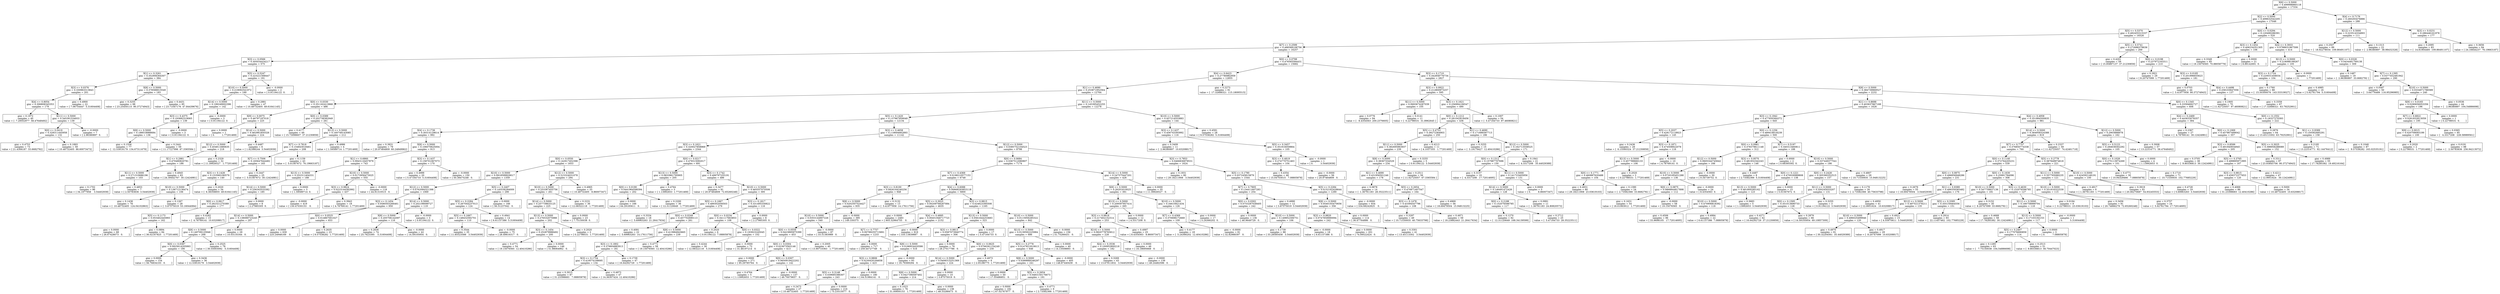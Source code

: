 digraph Tree {
0 [label="X[6] <= 0.5000\ngini = 0.499998960118\nsamples = 17334", shape="box"] ;
1 [label="X[2] <= 0.5000\ngini = 0.499632542205\nsamples = 17046", shape="box"] ;
0 -> 1 ;
2 [label="X[5] <= 0.5370\ngini = 0.492455315337\nsamples = 16526", shape="box"] ;
1 -> 2 ;
3 [label="X[7] <= 0.2599\ngini = 0.488368108756\nsamples = 16257", shape="box"] ;
2 -> 3 ;
4 [label="X[3] <= 0.0566\ngini = 0.305034434217\nsamples = 575", shape="box"] ;
3 -> 4 ;
5 [label="X[1] <= 0.3261\ngini = 0.352906364307\nsamples = 384", shape="box"] ;
4 -> 5 ;
6 [label="X[3] <= 0.0376\ngini = 0.330963313843\nsamples = 201", shape="box"] ;
5 -> 6 ;
7 [label="X[4] <= 0.8054\ngini = 0.306808345353\nsamples = 179", shape="box"] ;
6 -> 7 ;
8 [label="gini = 0.1972\nsamples = 40\nvalue = [  7.29552977  58.47648492]", shape="box"] ;
7 -> 8 ;
9 [label="X[11] <= 0.5000\ngini = 0.345391534933\nsamples = 139", shape="box"] ;
7 -> 9 ;
10 [label="X[0] <= 0.0419\ngini = 0.328311445958\nsamples = 132", shape="box"] ;
9 -> 10 ;
11 [label="gini = 0.4753\nsamples = 73\nvalue = [ 21.4306187  33.6682792]", shape="box"] ;
10 -> 11 ;
12 [label="gini = 0.1893\nsamples = 59\nvalue = [ 10.48732405  88.60073473]", shape="box"] ;
10 -> 12 ;
13 [label="gini = -0.0000\nsamples = 7\nvalue = [ 2.96380897  0.        ]", shape="box"] ;
9 -> 13 ;
14 [label="gini = 0.4900\nsamples = 22\nvalue = [ 7.06754447  5.31604408]", shape="box"] ;
6 -> 14 ;
15 [label="X[8] <= 0.5000\ngini = 0.378588915549\nsamples = 183", shape="box"] ;
5 -> 15 ;
16 [label="gini = 0.3255\nsamples = 98\nvalue = [ 23.25450115  90.37274943]", shape="box"] ;
15 -> 16 ;
17 [label="gini = 0.4431\nsamples = 85\nvalue = [ 23.71047176  47.84439676]", shape="box"] ;
15 -> 17 ;
18 [label="X[5] <= 0.5247\ngini = 0.223221568447\nsamples = 191", shape="box"] ;
4 -> 18 ;
19 [label="X[10] <= 0.5000\ngini = 0.219092541972\nsamples = 189", shape="box"] ;
18 -> 19 ;
20 [label="X[14] <= 0.5000\ngini = 0.199249002396\nsamples = 142", shape="box"] ;
19 -> 20 ;
21 [label="X[3] <= 0.4375\ngini = 0.193682319065\nsamples = 139", shape="box"] ;
20 -> 21 ;
22 [label="X[8] <= 0.5000\ngini = 0.188018988684\nsamples = 136", shape="box"] ;
21 -> 22 ;
23 [label="gini = 0.1558\nsamples = 77\nvalue = [  12.53919179  134.67311679]", shape="box"] ;
22 -> 23 ;
24 [label="gini = 0.2441\nsamples = 59\nvalue = [ 11.17127996  67.3365584 ]", shape="box"] ;
22 -> 24 ;
25 [label="gini = -0.0000\nsamples = 3\nvalue = [ 0.91194122  0.        ]", shape="box"] ;
21 -> 25 ;
26 [label="gini = -0.0000\nsamples = 3\nvalue = [ 0.91194122  0.        ]", shape="box"] ;
20 -> 26 ;
27 [label="gini = 0.2881\nsamples = 47\nvalue = [ 10.48732405  49.61641145]", shape="box"] ;
19 -> 27 ;
28 [label="gini = -0.0000\nsamples = 2\nvalue = [ 0.91194122  0.        ]", shape="box"] ;
18 -> 28 ;
29 [label="X[0] <= 0.0798\ngini = 0.476565584431\nsamples = 15682", shape="box"] ;
3 -> 29 ;
30 [label="X[4] <= 0.6423\ngini = 0.27780982959\nsamples = 12855", shape="box"] ;
29 -> 30 ;
31 [label="X[1] <= 0.4690\ngini = 0.253871952564\nsamples = 12764", shape="box"] ;
30 -> 31 ;
32 [label="X[0] <= 0.0330\ngini = 0.351162413968\nsamples = 486", shape="box"] ;
31 -> 32 ;
33 [label="X[9] <= 0.0075\ngini = 0.46797187018\nsamples = 225", shape="box"] ;
32 -> 33 ;
34 [label="gini = 0.0000\nsamples = 1\nvalue = [ 0.          1.77201469]", shape="box"] ;
33 -> 34 ;
35 [label="X[14] <= 0.5000\ngini = 0.462981850326\nsamples = 224", shape="box"] ;
33 -> 35 ;
36 [label="X[12] <= 0.5000\ngini = 0.454811680635\nsamples = 218", shape="box"] ;
35 -> 36 ;
37 [label="X[1] <= 0.2981\ngini = 0.470480820781\nsamples = 186", shape="box"] ;
36 -> 37 ;
38 [label="X[11] <= 0.5000\ngini = 0.271310686196\nsamples = 103", shape="box"] ;
37 -> 38 ;
39 [label="gini = 0.1702\nsamples = 96\nvalue = [ 34.1977958    3.54402939]", shape="box"] ;
38 -> 39 ;
40 [label="gini = 0.4853\nsamples = 7\nvalue = [ 2.50783836  3.54402939]", shape="box"] ;
38 -> 40 ;
41 [label="gini = 0.4945\nsamples = 83\nvalue = [ 24.39442767  30.12424981]", shape="box"] ;
37 -> 41 ;
42 [label="gini = 0.2329\nsamples = 32\nvalue = [ 11.39926527   1.77201469]", shape="box"] ;
36 -> 42 ;
43 [label="gini = 0.4487\nsamples = 6\nvalue = [ 1.82388244  3.54402939]", shape="box"] ;
35 -> 43 ;
44 [label="X[0] <= 0.0389\ngini = 0.202738382949\nsamples = 261", shape="box"] ;
32 -> 44 ;
45 [label="gini = 0.4177\nsamples = 49\nvalue = [ 15.73098607  37.21230859]", shape="box"] ;
44 -> 45 ;
46 [label="X[13] <= 0.5000\ngini = 0.160749143085\nsamples = 212", shape="box"] ;
44 -> 46 ;
47 [label="X[7] <= 0.7818\ngini = 0.154843018461\nsamples = 208", shape="box"] ;
46 -> 47 ;
48 [label="X[7] <= 0.7506\ngini = 0.165647644482\nsamples = 165", shape="box"] ;
47 -> 48 ;
49 [label="X[3] <= 0.1428\ngini = 0.153560190579\nsamples = 140", shape="box"] ;
48 -> 49 ;
50 [label="X[10] <= 0.5000\ngini = 0.138712136474\nsamples = 106", shape="box"] ;
49 -> 50 ;
51 [label="gini = 0.1438\nsamples = 78\nvalue = [  10.48732405  124.04102863]", shape="box"] ;
50 -> 51 ;
52 [label="gini = 0.1267\nsamples = 28\nvalue = [  3.87575019  53.16044084]", shape="box"] ;
50 -> 52 ;
53 [label="gini = 0.2020\nsamples = 34\nvalue = [  6.38358855  49.61641145]", shape="box"] ;
49 -> 53 ;
54 [label="gini = 0.2447\nsamples = 25\nvalue = [  5.01567672  30.12424981]", shape="box"] ;
48 -> 54 ;
55 [label="gini = 0.1159\nsamples = 43\nvalue = [  5.01567672  76.19663187]", shape="box"] ;
47 -> 55 ;
56 [label="gini = 0.4986\nsamples = 4\nvalue = [ 1.59589714  1.77201469]", shape="box"] ;
46 -> 56 ;
57 [label="X[11] <= 0.5000\ngini = 0.145395452255\nsamples = 12278", shape="box"] ;
31 -> 57 ;
58 [label="X[5] <= 0.1420\ngini = 0.137967959049\nsamples = 12134", shape="box"] ;
57 -> 58 ;
59 [label="X[4] <= 0.1736\ngini = 0.30314129614\nsamples = 992", shape="box"] ;
58 -> 59 ;
60 [label="gini = 0.3831\nsamples = 79\nvalue = [ 20.97464809  60.24849962]", shape="box"] ;
59 -> 60 ;
61 [label="X[8] <= 0.5000\ngini = 0.106070625004\nsamples = 913", shape="box"] ;
59 -> 61 ;
62 [label="X[1] <= 0.6860\ngini = 0.0943116457879\nsamples = 743", shape="box"] ;
61 -> 62 ;
63 [label="X[13] <= 0.5000\ngini = 0.252311404331\nsamples = 188", shape="box"] ;
62 -> 63 ;
64 [label="X[14] <= 0.5000\ngini = 0.256343533382\nsamples = 185", shape="box"] ;
63 -> 64 ;
65 [label="X[0] <= 0.0617\ngini = 0.262321270389\nsamples = 177", shape="box"] ;
64 -> 65 ;
66 [label="X[5] <= 0.1173\ngini = 0.053462445993\nsamples = 162", shape="box"] ;
65 -> 66 ;
67 [label="gini = 0.0000\nsamples = 68\nvalue = [ 26.67428073   0.        ]", shape="box"] ;
66 -> 67 ;
68 [label="gini = 0.0894\nsamples = 94\nvalue = [ 36.02167825   1.77201469]", shape="box"] ;
66 -> 68 ;
69 [label="gini = 0.4282\nsamples = 15\nvalue = [  4.78769141  10.63208817]", shape="box"] ;
65 -> 69 ;
70 [label="gini = 0.0000\nsamples = 8\nvalue = [ 2.27985305  0.        ]", shape="box"] ;
64 -> 70 ;
71 [label="gini = 0.0000\nsamples = 3\nvalue = [ 1.59589714  0.        ]", shape="box"] ;
63 -> 71 ;
72 [label="X[10] <= 0.5000\ngini = 0.0173956473025\nsamples = 555", shape="box"] ;
62 -> 72 ;
73 [label="X[3] <= 0.9824\ngini = 0.0223144392992\nsamples = 437", shape="box"] ;
72 -> 73 ;
74 [label="gini = -0.0000\nsamples = 419\nvalue = [ 150.47030153    0.        ]", shape="box"] ;
73 -> 74 ;
75 [label="gini = 0.3943\nsamples = 18\nvalue = [ 4.78769141  1.77201469]", shape="box"] ;
73 -> 75 ;
76 [label="gini = -0.0000\nsamples = 118\nvalue = [ 44.91310515   0.        ]", shape="box"] ;
72 -> 76 ;
77 [label="X[3] <= 0.1437\ngini = 0.158701067073\nsamples = 170", shape="box"] ;
61 -> 77 ;
78 [label="gini = 0.4999\nsamples = 20\nvalue = [ 5.47164733  5.31604408]", shape="box"] ;
77 -> 78 ;
79 [label="gini = -0.0000\nsamples = 150\nvalue = [ 50.38475248   0.        ]", shape="box"] ;
77 -> 79 ;
80 [label="X[3] <= 0.4658\ngini = 0.118694662893\nsamples = 11142", shape="box"] ;
58 -> 80 ;
81 [label="X[3] <= 0.1621\ngini = 0.320027858969\nsamples = 2344", shape="box"] ;
80 -> 81 ;
82 [label="X[0] <= 0.0550\ngini = 0.142917452398\nsamples = 1653", shape="box"] ;
81 -> 82 ;
83 [label="X[10] <= 0.5000\ngini = 0.0918599929017\nsamples = 1359", shape="box"] ;
82 -> 83 ;
84 [label="X[12] <= 0.5000\ngini = 0.0762094321398\nsamples = 1069", shape="box"] ;
83 -> 84 ;
85 [label="X[3] <= 0.1454\ngini = 0.0580503266461\nsamples = 950", shape="box"] ;
84 -> 85 ;
86 [label="X[14] <= 0.5000\ngini = 0.138089723245\nsamples = 297", shape="box"] ;
85 -> 86 ;
87 [label="X[8] <= 0.5000\ngini = 0.149709125946\nsamples = 268", shape="box"] ;
86 -> 87 ;
88 [label="X[0] <= 0.0387\ngini = 0.0925614205993\nsamples = 190", shape="box"] ;
87 -> 88 ;
89 [label="gini = 0.0000\nsamples = 154\nvalue = [ 56.76834103   0.        ]", shape="box"] ;
88 -> 89 ;
90 [label="gini = 0.3436\nsamples = 36\nvalue = [ 12.53919179   3.54402939]", shape="box"] ;
88 -> 90 ;
91 [label="gini = 0.2525\nsamples = 78\nvalue = [ 30.55003092   5.31604408]", shape="box"] ;
87 -> 91 ;
92 [label="gini = 0.0000\nsamples = 29\nvalue = [ 10.03135344   0.        ]", shape="box"] ;
86 -> 92 ;
93 [label="X[0] <= 0.0525\ngini = 0.014867001027\nsamples = 653", shape="box"] ;
85 -> 93 ;
94 [label="gini = 0.0000\nsamples = 630\nvalue = [ 225.24948169    0.        ]", shape="box"] ;
93 -> 94 ;
95 [label="gini = 0.2635\nsamples = 23\nvalue = [ 9.57538282  1.77201469]", shape="box"] ;
93 -> 95 ;
96 [label="X[14] <= 0.5000\ngini = 0.202199099727\nsamples = 119", shape="box"] ;
84 -> 96 ;
97 [label="X[8] <= 0.5000\ngini = 0.205706142097\nsamples = 116", shape="box"] ;
96 -> 97 ;
98 [label="gini = 0.2836\nsamples = 74\nvalue = [ 25.7623395    5.31604408]", shape="box"] ;
97 -> 98 ;
99 [label="gini = -0.0000\nsamples = 42\nvalue = [ 14.59105954   0.        ]", shape="box"] ;
97 -> 99 ;
100 [label="gini = -0.0000\nsamples = 3\nvalue = [ 0.91194122  0.        ]", shape="box"] ;
96 -> 100 ;
101 [label="X[5] <= 0.2407\ngini = 0.145536284009\nsamples = 290", shape="box"] ;
83 -> 101 ;
102 [label="X[5] <= 0.2284\ngini = 0.267044237013\nsamples = 124", shape="box"] ;
101 -> 102 ;
103 [label="X[5] <= 0.1667\ngini = 0.148432592701\nsamples = 110", shape="box"] ;
102 -> 103 ;
104 [label="gini = 0.3544\nsamples = 35\nvalue = [ 11.85523588   3.54402939]", shape="box"] ;
103 -> 104 ;
105 [label="gini = -0.0000\nsamples = 75\nvalue = [ 28.49816317   0.        ]", shape="box"] ;
103 -> 105 ;
106 [label="gini = 0.4941\nsamples = 14\nvalue = [ 6.61157386  5.31604408]", shape="box"] ;
102 -> 106 ;
107 [label="gini = 0.0000\nsamples = 166\nvalue = [ 56.31237042   0.        ]", shape="box"] ;
101 -> 107 ;
108 [label="X[12] <= 0.5000\ngini = 0.315324031078\nsamples = 294", shape="box"] ;
82 -> 108 ;
109 [label="X[10] <= 0.5000\ngini = 0.253387455756\nsamples = 261", shape="box"] ;
108 -> 109 ;
110 [label="X[14] <= 0.5000\ngini = 0.257739633125\nsamples = 225", shape="box"] ;
109 -> 110 ;
111 [label="X[13] <= 0.5000\ngini = 0.276532075988\nsamples = 202", shape="box"] ;
110 -> 111 ;
112 [label="X[3] <= 0.1454\ngini = 0.252879988492\nsamples = 200", shape="box"] ;
111 -> 112 ;
113 [label="gini = 0.4771\nsamples = 54\nvalue = [ 19.15076565  12.40410286]", shape="box"] ;
112 -> 113 ;
114 [label="gini = 0.0000\nsamples = 146\nvalue = [ 51.98064962   0.        ]", shape="box"] ;
112 -> 114 ;
115 [label="gini = 0.2020\nsamples = 2\nvalue = [ 0.22798531  1.77201469]", shape="box"] ;
111 -> 115 ;
116 [label="gini = 0.0000\nsamples = 23\nvalue = [ 7.75150038  0.        ]", shape="box"] ;
110 -> 116 ;
117 [label="gini = 0.2231\nsamples = 36\nvalue = [ 12.08322118   1.77201469]", shape="box"] ;
109 -> 117 ;
118 [label="gini = 0.4965\nsamples = 33\nvalue = [ 10.48732405   8.86007347]", shape="box"] ;
108 -> 118 ;
119 [label="X[0] <= 0.0217\ngini = 0.479315092017\nsamples = 691", shape="box"] ;
81 -> 119 ;
120 [label="X[13] <= 0.5000\ngini = 0.0833961795905\nsamples = 205", shape="box"] ;
119 -> 120 ;
121 [label="X[0] <= 0.0190\ngini = 0.0441964598394\nsamples = 202", shape="box"] ;
120 -> 121 ;
122 [label="gini = 0.0000\nsamples = 166\nvalue = [ 64.29185611   0.        ]", shape="box"] ;
121 -> 122 ;
123 [label="gini = 0.2200\nsamples = 36\nvalue = [ 12.31120649   1.77201469]", shape="box"] ;
121 -> 123 ;
124 [label="gini = 0.4764\nsamples = 3\nvalue = [ 1.13992653  1.77201469]", shape="box"] ;
120 -> 124 ;
125 [label="X[3] <= 0.1742\ngini = 0.499797255191\nsamples = 486", shape="box"] ;
119 -> 125 ;
126 [label="gini = 0.3477\nsamples = 91\nvalue = [ 20.97464809  72.65260248]", shape="box"] ;
125 -> 126 ;
127 [label="X[10] <= 0.5000\ngini = 0.465557070506\nsamples = 395", shape="box"] ;
125 -> 127 ;
128 [label="X[5] <= 0.1667\ngini = 0.489302056503\nsamples = 279", shape="box"] ;
127 -> 128 ;
129 [label="gini = 0.3334\nsamples = 18\nvalue = [  5.69963263  21.26417634]", shape="box"] ;
128 -> 129 ;
130 [label="X[0] <= 0.0249\ngini = 0.457702690113\nsamples = 261", shape="box"] ;
128 -> 130 ;
131 [label="gini = 0.4091\nsamples = 22\nvalue = [  5.69963263  14.17611756]", shape="box"] ;
130 -> 131 ;
132 [label="X[8] <= 0.5000\ngini = 0.413984943665\nsamples = 239", shape="box"] ;
130 -> 132 ;
133 [label="X[3] <= 0.1802\ngini = 0.379604883913\nsamples = 181", shape="box"] ;
132 -> 133 ;
134 [label="X[3] <= 0.1754\ngini = 0.419574108695\nsamples = 134", shape="box"] ;
133 -> 134 ;
135 [label="gini = 0.3015\nsamples = 87\nvalue = [ 31.23398683   7.08805878]", shape="box"] ;
134 -> 135 ;
136 [label="gini = 0.4973\nsamples = 47\nvalue = [ 14.36307424  12.40410286]", shape="box"] ;
134 -> 136 ;
137 [label="gini = 0.1739\nsamples = 47\nvalue = [ 16.64292729   1.77201469]", shape="box"] ;
133 -> 137 ;
138 [label="gini = 0.4771\nsamples = 58\nvalue = [ 19.15076565  12.40410286]", shape="box"] ;
132 -> 138 ;
139 [label="X[3] <= 0.1817\ngini = 0.331495330822\nsamples = 116", shape="box"] ;
127 -> 139 ;
140 [label="X[0] <= 0.0234\ngini = 0.341117663853\nsamples = 108", shape="box"] ;
139 -> 140 ;
141 [label="gini = 0.2020\nsamples = 6\nvalue = [ 0.91194122  7.08805878]", shape="box"] ;
140 -> 141 ;
142 [label="X[0] <= 0.0322\ngini = 0.193923245045\nsamples = 102", shape="box"] ;
140 -> 142 ;
143 [label="gini = 0.4244\nsamples = 30\nvalue = [ 12.08322118   5.31604408]", shape="box"] ;
142 -> 143 ;
144 [label="gini = -0.0000\nsamples = 72\nvalue = [ 31.46197214   0.        ]", shape="box"] ;
142 -> 144 ;
145 [label="gini = 0.0000\nsamples = 8\nvalue = [ 2.27985305  0.        ]", shape="box"] ;
139 -> 145 ;
146 [label="X[12] <= 0.5000\ngini = 0.0385752104523\nsamples = 8798", shape="box"] ;
80 -> 146 ;
147 [label="X[0] <= 0.0684\ngini = 0.0367512080807\nsamples = 7174", shape="box"] ;
146 -> 147 ;
148 [label="X[7] <= 0.4369\ngini = 0.0198210577153\nsamples = 6748", shape="box"] ;
147 -> 148 ;
149 [label="X[3] <= 0.8100\ngini = 0.0926164240256\nsamples = 948", shape="box"] ;
148 -> 149 ;
150 [label="X[8] <= 0.5000\ngini = 0.0202507524427\nsamples = 935", shape="box"] ;
149 -> 150 ;
151 [label="X[10] <= 0.5000\ngini = 0.0353144907226\nsamples = 540", shape="box"] ;
150 -> 151 ;
152 [label="X[0] <= 0.0559\ngini = 0.0423895975399\nsamples = 453", shape="box"] ;
151 -> 152 ;
153 [label="X[0] <= 0.0304\ngini = 0.023673563146\nsamples = 413", shape="box"] ;
152 -> 153 ;
154 [label="gini = 0.0000\nsamples = 271\nvalue = [ 95.29785764   0.        ]", shape="box"] ;
153 -> 154 ;
155 [label="X[0] <= 0.0307\ngini = 0.0650919422202\nsamples = 142", shape="box"] ;
153 -> 155 ;
156 [label="gini = 0.4764\nsamples = 5\nvalue = [ 1.13992653  1.77201469]", shape="box"] ;
155 -> 156 ;
157 [label="gini = -0.0000\nsamples = 137\nvalue = [ 49.70079657   0.        ]", shape="box"] ;
155 -> 157 ;
158 [label="gini = 0.2005\nsamples = 40\nvalue = [ 13.90710363   1.77201469]", shape="box"] ;
152 -> 158 ;
159 [label="gini = -0.0000\nsamples = 87\nvalue = [ 33.51383989   0.        ]", shape="box"] ;
151 -> 159 ;
160 [label="gini = -0.0000\nsamples = 395\nvalue = [ 149.330375    0.      ]", shape="box"] ;
150 -> 160 ;
161 [label="gini = 0.3132\nsamples = 13\nvalue = [  3.41977958  14.17611756]", shape="box"] ;
149 -> 161 ;
162 [label="X[4] <= 0.6088\ngini = 0.00668293853118\nsamples = 5800", shape="box"] ;
148 -> 162 ;
163 [label="X[5] <= 0.3025\ngini = 0.00209768287084\nsamples = 4635", shape="box"] ;
162 -> 163 ;
164 [label="gini = 0.0000\nsamples = 2483\nvalue = [ 905.32964755    0.        ]", shape="box"] ;
163 -> 164 ;
165 [label="X[4] <= 0.4895\ngini = 0.00451946717723\nsamples = 2152", shape="box"] ;
163 -> 165 ;
166 [label="X[7] <= 0.7757\ngini = 0.00789255715891\nsamples = 1233", shape="box"] ;
165 -> 166 ;
167 [label="gini = 0.0000\nsamples = 717\nvalue = [ 259.44727749    0.        ]", shape="box"] ;
166 -> 167 ;
168 [label="X[8] <= 0.5000\ngini = 0.0186924420586\nsamples = 516", shape="box"] ;
166 -> 168 ;
169 [label="X[3] <= 0.9806\ngini = 0.0230420184658\nsamples = 423", shape="box"] ;
168 -> 169 ;
170 [label="X[5] <= 0.3148\ngini = 0.039685386307\nsamples = 243", shape="box"] ;
169 -> 170 ;
171 [label="gini = 0.2473\nsamples = 27\nvalue = [ 10.48732405   1.77201469]", shape="box"] ;
170 -> 171 ;
172 [label="gini = 0.0000\nsamples = 216\nvalue = [ 75.23515077   0.        ]", shape="box"] ;
170 -> 172 ;
173 [label="gini = 0.0000\nsamples = 180\nvalue = [ 64.51984141   0.        ]", shape="box"] ;
169 -> 173 ;
174 [label="gini = -0.0000\nsamples = 93\nvalue = [ 35.79369294   0.        ]", shape="box"] ;
168 -> 174 ;
175 [label="gini = -0.0000\nsamples = 919\nvalue = [ 335.13839887    0.        ]", shape="box"] ;
165 -> 175 ;
176 [label="X[3] <= 0.9815\ngini = 0.024623395508\nsamples = 1165", shape="box"] ;
162 -> 176 ;
177 [label="X[13] <= 0.5000\ngini = 0.0561644253683\nsamples = 323", shape="box"] ;
176 -> 177 ;
178 [label="X[3] <= 0.9813\ngini = 0.0587073940774\nsamples = 306", shape="box"] ;
177 -> 178 ;
179 [label="gini = 0.0000\nsamples = 76\nvalue = [ 28.27017786   0.        ]", shape="box"] ;
178 -> 179 ;
180 [label="X[0] <= 0.0625\ngini = 0.0766261154249\nsamples = 230", shape="box"] ;
178 -> 180 ;
181 [label="X[14] <= 0.5000\ngini = 0.0408315251369\nsamples = 224", shape="box"] ;
180 -> 181 ;
182 [label="X[8] <= 0.5000\ngini = 0.0427390597402\nsamples = 214", shape="box"] ;
181 -> 182 ;
183 [label="gini = 0.1023\nsamples = 76\nvalue = [ 31.00600153   1.77201469]", shape="box"] ;
182 -> 183 ;
184 [label="gini = 0.0000\nsamples = 138\nvalue = [ 48.33288473   0.        ]", shape="box"] ;
182 -> 184 ;
185 [label="gini = 0.0000\nsamples = 10\nvalue = [ 3.87575019  0.        ]", shape="box"] ;
181 -> 185 ;
186 [label="gini = 0.4973\nsamples = 6\nvalue = [ 2.05186775  1.77201469]", shape="box"] ;
180 -> 186 ;
187 [label="gini = 0.0000\nsamples = 17\nvalue = [ 5.47164733  0.        ]", shape="box"] ;
177 -> 187 ;
188 [label="X[10] <= 0.5000\ngini = 0.0115956285322\nsamples = 842", shape="box"] ;
176 -> 188 ;
189 [label="X[13] <= 0.5000\ngini = 0.0139592225984\nsamples = 686", shape="box"] ;
188 -> 189 ;
190 [label="X[5] <= 0.2778\ngini = 0.0147821810613\nsamples = 646", shape="box"] ;
189 -> 190 ;
191 [label="X[8] <= 0.5000\ngini = 0.0389889246297\nsamples = 241", shape="box"] ;
190 -> 191 ;
192 [label="gini = 0.0000\nsamples = 50\nvalue = [ 17.55486851   0.        ]", shape="box"] ;
191 -> 192 ;
193 [label="X[5] <= 0.2654\ngini = 0.0483150176673\nsamples = 191", shape="box"] ;
191 -> 193 ;
194 [label="gini = 0.0000\nsamples = 182\nvalue = [ 67.02767977   0.        ]", shape="box"] ;
193 -> 194 ;
195 [label="gini = 0.4771\nsamples = 9\nvalue = [ 2.73582366  1.77201469]", shape="box"] ;
193 -> 195 ;
196 [label="gini = -0.0000\nsamples = 405\nvalue = [ 148.87440439    0.        ]", shape="box"] ;
190 -> 196 ;
197 [label="gini = 0.0000\nsamples = 40\nvalue = [ 14.13508893   0.        ]", shape="box"] ;
189 -> 197 ;
198 [label="gini = -0.0000\nsamples = 156\nvalue = [ 51.75266431   0.        ]", shape="box"] ;
188 -> 198 ;
199 [label="X[14] <= 0.5000\ngini = 0.247575447201\nsamples = 426", shape="box"] ;
147 -> 199 ;
200 [label="X[8] <= 0.5000\ngini = 0.26201610025\nsamples = 391", shape="box"] ;
199 -> 200 ;
201 [label="X[13] <= 0.5000\ngini = 0.209597957414\nsamples = 265", shape="box"] ;
200 -> 201 ;
202 [label="X[3] <= 0.9818\ngini = 0.217402152314\nsamples = 253", shape="box"] ;
201 -> 202 ;
203 [label="X[10] <= 0.5000\ngini = 0.0820778765812\nsamples = 228", shape="box"] ;
202 -> 203 ;
204 [label="X[4] <= 0.3536\ngini = 0.100952800218\nsamples = 182", shape="box"] ;
203 -> 204 ;
205 [label="gini = 0.3269\nsamples = 43\nvalue = [ 13.67911832   3.54402939]", shape="box"] ;
204 -> 205 ;
206 [label="gini = -0.0000\nsamples = 139\nvalue = [ 49.24482596   0.        ]", shape="box"] ;
204 -> 206 ;
207 [label="gini = 0.0000\nsamples = 46\nvalue = [ 16.18695668   0.        ]", shape="box"] ;
203 -> 207 ;
208 [label="gini = 0.4997\nsamples = 25\nvalue = [ 8.4354563   8.86007347]", shape="box"] ;
202 -> 208 ;
209 [label="gini = 0.0000\nsamples = 12\nvalue = [ 4.3317208  0.       ]", shape="box"] ;
201 -> 209 ;
210 [label="X[10] <= 0.5000\ngini = 0.34610921434\nsamples = 126", shape="box"] ;
200 -> 210 ;
211 [label="X[7] <= 0.4369\ngini = 0.370698172669\nsamples = 109", shape="box"] ;
210 -> 211 ;
212 [label="gini = 0.4177\nsamples = 18\nvalue = [  5.24366202  12.40410286]", shape="box"] ;
211 -> 212 ;
213 [label="gini = -0.0000\nsamples = 91\nvalue = [ 32.82988397   0.        ]", shape="box"] ;
211 -> 213 ;
214 [label="gini = 0.0000\nsamples = 17\nvalue = [ 5.24366202  0.        ]", shape="box"] ;
210 -> 214 ;
215 [label="gini = 0.0000\nsamples = 35\nvalue = [ 11.39926527   0.        ]", shape="box"] ;
199 -> 215 ;
216 [label="X[3] <= 0.7853\ngini = 0.0466836978531\nsamples = 1624", shape="box"] ;
146 -> 216 ;
217 [label="gini = 0.1931\nsamples = 80\nvalue = [ 29.18211908   3.54402939]", shape="box"] ;
216 -> 217 ;
218 [label="X[5] <= 0.1790\ngini = 0.037245815879\nsamples = 1544", shape="box"] ;
216 -> 218 ;
219 [label="X[7] <= 0.7905\ngini = 0.134411607283\nsamples = 254", shape="box"] ;
218 -> 219 ;
220 [label="X[0] <= 0.0302\ngini = 0.0753287038405\nsamples = 242", shape="box"] ;
219 -> 220 ;
221 [label="gini = 0.0000\nsamples = 136\nvalue = [ 46.9649729   0.       ]", shape="box"] ;
220 -> 221 ;
222 [label="X[10] <= 0.5000\ngini = 0.149852306751\nsamples = 106", shape="box"] ;
220 -> 222 ;
223 [label="gini = 0.1739\nsamples = 88\nvalue = [ 33.28585458   3.54402939]", shape="box"] ;
222 -> 223 ;
224 [label="gini = -0.0000\nsamples = 18\nvalue = [ 6.61157386  0.        ]", shape="box"] ;
222 -> 224 ;
225 [label="gini = 0.4990\nsamples = 12\nvalue = [ 3.87575019  3.54402939]", shape="box"] ;
219 -> 225 ;
226 [label="X[5] <= 0.2284\ngini = 0.0152162428644\nsamples = 1290", shape="box"] ;
218 -> 226 ;
227 [label="X[8] <= 0.5000\ngini = 0.0540193470656\nsamples = 356", shape="box"] ;
226 -> 227 ;
228 [label="X[3] <= 0.9820\ngini = 0.0747859990094\nsamples = 242", shape="box"] ;
227 -> 228 ;
229 [label="gini = 0.0000\nsamples = 201\nvalue = [ 74.09522424   0.        ]", shape="box"] ;
228 -> 229 ;
230 [label="gini = 0.3301\nsamples = 41\nvalue = [ 13.45113302   3.54402939]", shape="box"] ;
228 -> 230 ;
231 [label="gini = 0.0000\nsamples = 114\nvalue = [ 36.47764886   0.        ]", shape="box"] ;
227 -> 231 ;
232 [label="gini = -0.0000\nsamples = 934\nvalue = [ 334.68242825    0.        ]", shape="box"] ;
226 -> 232 ;
233 [label="X[10] <= 0.5000\ngini = 0.457214553883\nsamples = 144", shape="box"] ;
57 -> 233 ;
234 [label="X[3] <= 0.1437\ngini = 0.456743393992\nsamples = 116", shape="box"] ;
233 -> 234 ;
235 [label="gini = 0.3409\nsamples = 11\nvalue = [  2.96380897  10.63208817]", shape="box"] ;
234 -> 235 ;
236 [label="X[5] <= 0.3457\ngini = 0.351916059864\nsamples = 105", shape="box"] ;
234 -> 236 ;
237 [label="X[3] <= 0.4819\ngini = 0.274770751463\nsamples = 104", shape="box"] ;
236 -> 237 ;
238 [label="gini = 0.4354\nsamples = 48\nvalue = [ 15.04703015   7.08805878]", shape="box"] ;
237 -> 238 ;
239 [label="gini = -0.0000\nsamples = 56\nvalue = [ 20.97464809   0.        ]", shape="box"] ;
237 -> 239 ;
240 [label="gini = -0.0000\nsamples = 1\nvalue = [ 0.          3.54402939]", shape="box"] ;
236 -> 240 ;
241 [label="gini = 0.4591\nsamples = 28\nvalue = [ 9.57538282  5.31604408]", shape="box"] ;
233 -> 241 ;
242 [label="gini = 0.2273\nsamples = 91\nvalue = [  17.32688321  115.18095515]", shape="box"] ;
30 -> 242 ;
243 [label="X[3] <= 0.1710\ngini = 0.342858776734\nsamples = 2827", shape="box"] ;
29 -> 243 ;
244 [label="X[3] <= 0.0922\ngini = 0.212800973257\nsamples = 595", shape="box"] ;
243 -> 244 ;
245 [label="X[11] <= 0.5000\ngini = 0.0693674287039\nsamples = 105", shape="box"] ;
244 -> 245 ;
246 [label="gini = 0.0776\nsamples = 94\nvalue = [   8.4354563  200.2376605]", shape="box"] ;
245 -> 246 ;
247 [label="gini = 0.0141\nsamples = 11\nvalue = [  0.22798531  31.8962645 ]", shape="box"] ;
245 -> 247 ;
248 [label="X[3] <= 0.1621\ngini = 0.256994106547\nsamples = 490", shape="box"] ;
244 -> 248 ;
249 [label="X[0] <= 0.1212\ngini = 0.281042818456\nsamples = 436", shape="box"] ;
248 -> 249 ;
250 [label="X[5] <= 0.4753\ngini = 0.39272364903\nsamples = 250", shape="box"] ;
249 -> 250 ;
251 [label="X[11] <= 0.5000\ngini = 0.382695963937\nsamples = 239", shape="box"] ;
250 -> 251 ;
252 [label="X[8] <= 0.5000\ngini = 0.38367334529\nsamples = 234", shape="box"] ;
251 -> 252 ;
253 [label="X[1] <= 0.4690\ngini = 0.431956501246\nsamples = 178", shape="box"] ;
252 -> 253 ;
254 [label="gini = 0.0878\nsamples = 14\nvalue = [  1.36791183  28.35223511]", shape="box"] ;
253 -> 254 ;
255 [label="X[5] <= 0.2654\ngini = 0.470871407547\nsamples = 164", shape="box"] ;
253 -> 255 ;
256 [label="X[3] <= 0.1478\ngini = 0.43394547796\nsamples = 108", shape="box"] ;
255 -> 256 ;
257 [label="gini = 0.3297\nsamples = 49\nvalue = [ 10.71530935  40.75633798]", shape="box"] ;
256 -> 257 ;
258 [label="gini = 0.4971\nsamples = 59\nvalue = [ 18.23882443  21.26417634]", shape="box"] ;
256 -> 258 ;
259 [label="gini = 0.4969\nsamples = 56\nvalue = [ 18.69479504  15.94813225]", shape="box"] ;
255 -> 259 ;
260 [label="gini = 0.2511\nsamples = 56\nvalue = [ 11.62725057  67.3365584 ]", shape="box"] ;
252 -> 260 ;
261 [label="gini = 0.3255\nsamples = 5\nvalue = [ 0.91194122  3.54402939]", shape="box"] ;
251 -> 261 ;
262 [label="gini = 0.4213\nsamples = 11\nvalue = [ 4.1037355   1.77201469]", shape="box"] ;
250 -> 262 ;
263 [label="X[1] <= 0.4690\ngini = 0.171689397713\nsamples = 186", shape="box"] ;
249 -> 263 ;
264 [label="gini = 0.3255\nsamples = 15\nvalue = [  3.19179427  12.40410286]", shape="box"] ;
263 -> 264 ;
265 [label="X[12] <= 0.5000\ngini = 0.162713558525\nsamples = 171", shape="box"] ;
263 -> 265 ;
266 [label="X[0] <= 0.1312\ngini = 0.157987707696\nsamples = 150", shape="box"] ;
265 -> 266 ;
267 [label="gini = 0.3157\nsamples = 19\nvalue = [  4.3317208   17.72014695]", shape="box"] ;
266 -> 267 ;
268 [label="X[11] <= 0.5000\ngini = 0.141723405956\nsamples = 131", shape="box"] ;
266 -> 268 ;
269 [label="X[14] <= 0.5000\ngini = 0.146491472426\nsamples = 128", shape="box"] ;
268 -> 269 ;
270 [label="X[0] <= 0.2188\ngini = 0.152076596785\nsamples = 117", shape="box"] ;
269 -> 270 ;
271 [label="gini = 0.1270\nsamples = 92\nvalue = [  12.31120649  168.34139599]", shape="box"] ;
270 -> 271 ;
272 [label="gini = 0.2712\nsamples = 25\nvalue = [  5.47164733  28.35223511]", shape="box"] ;
270 -> 272 ;
273 [label="gini = 0.0991\nsamples = 11\nvalue = [  1.36791183  24.80820573]", shape="box"] ;
269 -> 273 ;
274 [label="gini = 0.0000\nsamples = 3\nvalue = [ 0.          8.86007347]", shape="box"] ;
268 -> 274 ;
275 [label="gini = 0.1941\nsamples = 21\nvalue = [  4.3317208   35.44029389]", shape="box"] ;
265 -> 275 ;
276 [label="gini = 0.1007\nsamples = 54\nvalue = [  5.47164733  97.46080821]", shape="box"] ;
248 -> 276 ;
277 [label="X[8] <= 0.5000\ngini = 0.384739969527\nsamples = 2232", shape="box"] ;
243 -> 277 ;
278 [label="X[1] <= 0.8688\ngini = 0.403637867168\nsamples = 1626", shape="box"] ;
277 -> 278 ;
279 [label="X[3] <= 0.1942\ngini = 0.477650364372\nsamples = 645", shape="box"] ;
278 -> 279 ;
280 [label="X[5] <= 0.2037\ngini = 0.428172118923\nsamples = 145", shape="box"] ;
279 -> 280 ;
281 [label="gini = 0.2436\nsamples = 29\nvalue = [  6.15560324  37.21230859]", shape="box"] ;
280 -> 281 ;
282 [label="X[3] <= 0.1871\ngini = 0.474508922078\nsamples = 116", shape="box"] ;
280 -> 282 ;
283 [label="X[13] <= 0.5000\ngini = 0.457789660133\nsamples = 106", shape="box"] ;
282 -> 283 ;
284 [label="X[0] <= 0.1771\ngini = 0.460887620488\nsamples = 104", shape="box"] ;
283 -> 284 ;
285 [label="gini = 0.4931\nsamples = 80\nvalue = [ 29.18211908  23.03619103]", shape="box"] ;
284 -> 285 ;
286 [label="gini = 0.1390\nsamples = 24\nvalue = [  2.73582366  33.6682792 ]", shape="box"] ;
284 -> 286 ;
287 [label="gini = 0.2020\nsamples = 2\nvalue = [ 0.22798531  1.77201469]", shape="box"] ;
283 -> 287 ;
288 [label="gini = -0.0000\nsamples = 10\nvalue = [ 4.78769141  0.        ]", shape="box"] ;
282 -> 288 ;
289 [label="X[0] <= 0.1256\ngini = 0.489418018239\nsamples = 500", shape="box"] ;
279 -> 289 ;
290 [label="X[0] <= 0.0981\ngini = 0.378379611148\nsamples = 312", shape="box"] ;
289 -> 290 ;
291 [label="X[12] <= 0.5000\ngini = 0.0605344745642\nsamples = 166", shape="box"] ;
290 -> 291 ;
292 [label="X[10] <= 0.5000\ngini = 0.0720185451288\nsamples = 136", shape="box"] ;
291 -> 292 ;
293 [label="X[0] <= 0.0875\ngini = 0.0868844817898\nsamples = 112", shape="box"] ;
292 -> 293 ;
294 [label="gini = 0.1631\nsamples = 54\nvalue = [ 18.01083912   1.77201469]", shape="box"] ;
293 -> 294 ;
295 [label="gini = -0.0000\nsamples = 58\nvalue = [ 19.15076565   0.        ]", shape="box"] ;
293 -> 295 ;
296 [label="gini = -0.0000\nsamples = 24\nvalue = [ 8.4354563  0.       ]", shape="box"] ;
292 -> 296 ;
297 [label="gini = -0.0000\nsamples = 30\nvalue = [ 9.34739752  0.        ]", shape="box"] ;
291 -> 297 ;
298 [label="X[3] <= 0.9570\ngini = 0.481932342243\nsamples = 146", shape="box"] ;
290 -> 298 ;
299 [label="gini = 0.4487\nsamples = 8\nvalue = [ 2.73582366  5.31604408]", shape="box"] ;
298 -> 299 ;
300 [label="X[0] <= 0.1221\ngini = 0.470026989808\nsamples = 138", shape="box"] ;
298 -> 300 ;
301 [label="X[13] <= 0.5000\ngini = 0.481800285162\nsamples = 123", shape="box"] ;
300 -> 301 ;
302 [label="X[10] <= 0.5000\ngini = 0.470906818392\nsamples = 118", shape="box"] ;
301 -> 302 ;
303 [label="gini = 0.4506\nsamples = 96\nvalue = [ 33.9698105   17.72014695]", shape="box"] ;
302 -> 303 ;
304 [label="gini = 0.4994\nsamples = 22\nvalue = [ 6.61157386  7.08805878]", shape="box"] ;
302 -> 304 ;
305 [label="gini = 0.3683\nsamples = 5\nvalue = [ 1.13992653  3.54402939]", shape="box"] ;
301 -> 305 ;
306 [label="gini = 0.0000\nsamples = 15\nvalue = [ 5.01567672  0.        ]", shape="box"] ;
300 -> 306 ;
307 [label="X[7] <= 0.5197\ngini = 0.340313460811\nsamples = 188", shape="box"] ;
289 -> 307 ;
308 [label="gini = 0.0000\nsamples = 2\nvalue = [ 0.68395592  0.        ]", shape="box"] ;
307 -> 308 ;
309 [label="X[10] <= 0.5000\ngini = 0.337449377541\nsamples = 186", shape="box"] ;
307 -> 309 ;
310 [label="X[0] <= 0.2428\ngini = 0.305360352515\nsamples = 157", shape="box"] ;
309 -> 310 ;
311 [label="X[11] <= 0.5000\ngini = 0.350245033207\nsamples = 131", shape="box"] ;
310 -> 311 ;
312 [label="X[0] <= 0.1595\ngini = 0.351013690733\nsamples = 128", shape="box"] ;
311 -> 312 ;
313 [label="gini = 0.4271\nsamples = 62\nvalue = [ 16.64292729  37.21230859]", shape="box"] ;
312 -> 313 ;
314 [label="gini = 0.2879\nsamples = 66\nvalue = [ 14.59105954  69.10857309]", shape="box"] ;
312 -> 314 ;
315 [label="gini = 0.3255\nsamples = 3\nvalue = [ 0.91194122  3.54402939]", shape="box"] ;
311 -> 315 ;
316 [label="gini = 0.1179\nsamples = 26\nvalue = [  2.73582366  40.75633798]", shape="box"] ;
310 -> 316 ;
317 [label="gini = 0.4807\nsamples = 29\nvalue = [ 10.71530935  15.94813225]", shape="box"] ;
309 -> 317 ;
318 [label="X[4] <= 0.4958\ngini = 0.351884500835\nsamples = 981", shape="box"] ;
278 -> 318 ;
319 [label="X[14] <= 0.5000\ngini = 0.364958324388\nsamples = 819", shape="box"] ;
318 -> 319 ;
320 [label="X[7] <= 0.7757\ngini = 0.376850774338\nsamples = 760", shape="box"] ;
319 -> 320 ;
321 [label="X[0] <= 0.1140\ngini = 0.372764205231\nsamples = 539", shape="box"] ;
320 -> 321 ;
322 [label="X[0] <= 0.0875\ngini = 0.496856948286\nsamples = 231", shape="box"] ;
321 -> 322 ;
323 [label="gini = 0.2679\nsamples = 55\nvalue = [ 18.69479504   3.54402939]", shape="box"] ;
322 -> 323 ;
324 [label="X[1] <= 0.9389\ngini = 0.499359365482\nsamples = 176", shape="box"] ;
322 -> 324 ;
325 [label="gini = 0.4950\nsamples = 41\nvalue = [ 12.9951624   10.63208817]", shape="box"] ;
324 -> 325 ;
326 [label="X[12] <= 0.5000\ngini = 0.497521379211\nsamples = 135", shape="box"] ;
324 -> 326 ;
327 [label="X[10] <= 0.5000\ngini = 0.496025499946\nsamples = 120", shape="box"] ;
326 -> 327 ;
328 [label="gini = 0.4970\nsamples = 91\nvalue = [ 30.32204561  35.44029389]", shape="box"] ;
327 -> 328 ;
329 [label="gini = 0.4917\nsamples = 29\nvalue = [  8.20747099  10.63208817]", shape="box"] ;
327 -> 329 ;
330 [label="gini = 0.4921\nsamples = 15\nvalue = [ 4.55970611  3.54402939]", shape="box"] ;
326 -> 330 ;
331 [label="X[0] <= 0.1630\ngini = 0.25991784096\nsamples = 308", shape="box"] ;
321 -> 331 ;
332 [label="X[10] <= 0.5000\ngini = 0.347739837136\nsamples = 181", shape="box"] ;
331 -> 332 ;
333 [label="X[5] <= 0.3395\ngini = 0.355159464556\nsamples = 151", shape="box"] ;
332 -> 333 ;
334 [label="gini = 0.2914\nsamples = 93\nvalue = [  22.11457462  102.77685229]", shape="box"] ;
333 -> 334 ;
335 [label="gini = 0.4668\nsamples = 58\nvalue = [ 17.78285382  30.12424981]", shape="box"] ;
333 -> 335 ;
336 [label="gini = 0.3152\nsamples = 30\nvalue = [  8.20747099  33.6682792 ]", shape="box"] ;
332 -> 336 ;
337 [label="X[5] <= 0.4630\ngini = 0.152076596785\nsamples = 127", shape="box"] ;
331 -> 337 ;
338 [label="X[11] <= 0.5000\ngini = 0.166758999704\nsamples = 118", shape="box"] ;
337 -> 338 ;
339 [label="X[13] <= 0.5000\ngini = 0.17103192153\nsamples = 117", shape="box"] ;
338 -> 339 ;
340 [label="X[5] <= 0.2407\ngini = 0.177076690859\nsamples = 114", shape="box"] ;
339 -> 340 ;
341 [label="gini = 0.1285\nsamples = 63\nvalue = [   7.75150038  104.54886698]", shape="box"] ;
340 -> 341 ;
342 [label="gini = 0.2513\nsamples = 51\nvalue = [  9.80336813  56.70447023]", shape="box"] ;
340 -> 342 ;
343 [label="gini = 0.0000\nsamples = 3\nvalue = [ 0.          7.08805878]", shape="box"] ;
339 -> 343 ;
344 [label="gini = -0.0000\nsamples = 1\nvalue = [ 0.          5.31604408]", shape="box"] ;
338 -> 344 ;
345 [label="gini = 0.0194\nsamples = 9\nvalue = [  0.22798531  23.03619103]", shape="box"] ;
337 -> 345 ;
346 [label="X[5] <= 0.2778\ngini = 0.387849974618\nsamples = 221", shape="box"] ;
320 -> 346 ;
347 [label="X[11] <= 0.5000\ngini = 0.357765080235\nsamples = 121", shape="box"] ;
346 -> 347 ;
348 [label="X[10] <= 0.5000\ngini = 0.351916322539\nsamples = 115", shape="box"] ;
347 -> 348 ;
349 [label="gini = 0.3456\nsamples = 91\nvalue = [ 20.74666279  72.65260248]", shape="box"] ;
348 -> 349 ;
350 [label="gini = 0.3757\nsamples = 24\nvalue = [  5.92761794  17.72014695]", shape="box"] ;
348 -> 350 ;
351 [label="gini = 0.4917\nsamples = 6\nvalue = [ 1.36791183  1.77201469]", shape="box"] ;
347 -> 351 ;
352 [label="X[10] <= 0.5000\ngini = 0.424592148191\nsamples = 100", shape="box"] ;
346 -> 352 ;
353 [label="gini = 0.3919\nsamples = 81\nvalue = [ 20.06270687  54.93245553]", shape="box"] ;
352 -> 353 ;
354 [label="gini = 0.4728\nsamples = 19\nvalue = [ 5.69963263  3.54402939]", shape="box"] ;
352 -> 354 ;
355 [label="gini = 0.2337\nsamples = 59\nvalue = [ 11.62725057  74.42461718]", shape="box"] ;
319 -> 355 ;
356 [label="X[12] <= 0.5000\ngini = 0.2903888978\nsamples = 162", shape="box"] ;
318 -> 356 ;
357 [label="X[5] <= 0.5123\ngini = 0.284638302292\nsamples = 105", shape="box"] ;
356 -> 357 ;
358 [label="X[0] <= 0.1028\ngini = 0.275113974269\nsamples = 101", shape="box"] ;
357 -> 358 ;
359 [label="gini = 0.4771\nsamples = 30\nvalue = [ 10.94329466   7.08805878]", shape="box"] ;
358 -> 359 ;
360 [label="gini = 0.1710\nsamples = 71\nvalue = [  10.71530935  102.77685229]", shape="box"] ;
358 -> 360 ;
361 [label="gini = 0.0000\nsamples = 4\nvalue = [ 1.13992653  0.        ]", shape="box"] ;
357 -> 361 ;
362 [label="gini = 0.3008\nsamples = 57\nvalue = [ 13.22314771  58.47648492]", shape="box"] ;
356 -> 362 ;
363 [label="X[0] <= 0.1345\ngini = 0.33594692727\nsamples = 606", shape="box"] ;
277 -> 363 ;
364 [label="X[4] <= 0.2469\ngini = 0.443633078357\nsamples = 384", shape="box"] ;
363 -> 364 ;
365 [label="gini = 0.2367\nsamples = 27\nvalue = [  4.78769141  30.12424981]", shape="box"] ;
364 -> 365 ;
366 [label="X[0] <= 0.1069\ngini = 0.457867499042\nsamples = 357", shape="box"] ;
364 -> 366 ;
367 [label="X[3] <= 0.8599\ngini = 0.491940934945\nsamples = 205", shape="box"] ;
366 -> 367 ;
368 [label="gini = 0.3705\nsamples = 38\nvalue = [  9.80336813  30.12424981]", shape="box"] ;
367 -> 368 ;
369 [label="X[5] <= 0.3765\ngini = 0.499895971995\nsamples = 167", shape="box"] ;
367 -> 369 ;
370 [label="X[3] <= 0.9815\ngini = 0.458372377653\nsamples = 120", shape="box"] ;
369 -> 370 ;
371 [label="gini = 0.4069\nsamples = 86\nvalue = [ 31.23398683  12.40410286]", shape="box"] ;
370 -> 371 ;
372 [label="gini = 0.5000\nsamples = 34\nvalue = [ 10.48732405  10.63208817]", shape="box"] ;
370 -> 372 ;
373 [label="gini = 0.4211\nsamples = 47\nvalue = [ 12.9951624   30.12424981]", shape="box"] ;
369 -> 373 ;
374 [label="X[5] <= 0.3025\ngini = 0.398958288089\nsamples = 152", shape="box"] ;
366 -> 374 ;
375 [label="gini = 0.3311\nsamples = 97\nvalue = [ 23.93845706  90.37274943]", shape="box"] ;
374 -> 375 ;
376 [label="gini = 0.4989\nsamples = 55\nvalue = [ 17.78285382  19.49216164]", shape="box"] ;
374 -> 376 ;
377 [label="X[0] <= 0.1552\ngini = 0.18327270393\nsamples = 222", shape="box"] ;
363 -> 377 ;
378 [label="gini = 0.2876\nsamples = 64\nvalue = [ 13.45113302  63.79252901]", shape="box"] ;
377 -> 378 ;
379 [label="X[1] <= 0.9389\ngini = 0.150582685291\nsamples = 158", shape="box"] ;
377 -> 379 ;
380 [label="gini = 0.2195\nsamples = 71\nvalue = [ 13.22314771  92.14476412]", shape="box"] ;
379 -> 380 ;
381 [label="gini = 0.1048\nsamples = 87\nvalue = [   9.57538282  163.02535191]", shape="box"] ;
379 -> 381 ;
382 [label="X[5] <= 0.5741\ngini = 0.272686378636\nsamples = 269", shape="box"] ;
2 -> 382 ;
383 [label="gini = 0.4201\nsamples = 59\nvalue = [ 15.95897137  37.21230859]", shape="box"] ;
382 -> 383 ;
384 [label="X[0] <= 0.0198\ngini = 0.237972163311\nsamples = 210", shape="box"] ;
382 -> 384 ;
385 [label="gini = 0.2921\nsamples = 29\nvalue = [ 8.20747099  1.77201469]", shape="box"] ;
384 -> 385 ;
386 [label="X[3] <= 0.0185\ngini = 0.201996655623\nsamples = 181", shape="box"] ;
384 -> 386 ;
387 [label="gini = 0.0703\nsamples = 44\nvalue = [  3.41977958  90.37274943]", shape="box"] ;
386 -> 387 ;
388 [label="X[4] <= 0.4498\ngini = 0.258103647056\nsamples = 137", shape="box"] ;
386 -> 388 ;
389 [label="gini = 0.1905\nsamples = 70\nvalue = [ 11.62725057  97.46080821]", shape="box"] ;
388 -> 389 ;
390 [label="gini = 0.3359\nsamples = 67\nvalue = [ 17.32688321  63.79252901]", shape="box"] ;
388 -> 390 ;
391 [label="X[0] <= 0.0294\ngini = 0.120490286391\nsamples = 520", shape="box"] ;
1 -> 391 ;
392 [label="X[3] <= 0.1454\ngini = 0.406234351305\nsamples = 106", shape="box"] ;
391 -> 392 ;
393 [label="gini = 0.3349\nsamples = 85\nvalue = [ 19.15076565  70.88058779]", shape="box"] ;
392 -> 393 ;
394 [label="gini = 0.0000\nsamples = 21\nvalue = [ 8.89142691  0.        ]", shape="box"] ;
392 -> 394 ;
395 [label="X[4] <= 0.3933\ngini = 0.0788631967599\nsamples = 414", shape="box"] ;
391 -> 395 ;
396 [label="X[13] <= 0.5000\ngini = 0.218088199267\nsamples = 105", shape="box"] ;
395 -> 396 ;
397 [label="X[3] <= 0.1754\ngini = 0.220031458034\nsamples = 104", shape="box"] ;
396 -> 397 ;
398 [label="gini = 0.1760\nsamples = 88\nvalue = [  15.50300076  143.53319027]", shape="box"] ;
397 -> 398 ;
399 [label="gini = 0.4985\nsamples = 16\nvalue = [ 5.92761794  5.31604408]", shape="box"] ;
397 -> 399 ;
400 [label="gini = -0.0000\nsamples = 1\nvalue = [ 0.          1.77201469]", shape="box"] ;
396 -> 400 ;
401 [label="X[0] <= 0.0328\ngini = 0.0434481769138\nsamples = 309", shape="box"] ;
395 -> 401 ;
402 [label="gini = 0.1487\nsamples = 19\nvalue = [  2.96380897  33.6682792 ]", shape="box"] ;
401 -> 402 ;
403 [label="X[7] <= 0.1395\ngini = 0.0377452481942\nsamples = 290", shape="box"] ;
401 -> 403 ;
404 [label="gini = 0.0587\nsamples = 50\nvalue = [   3.64776489  116.95296985]", shape="box"] ;
403 -> 404 ;
405 [label="X[10] <= 0.5000\ngini = 0.0334971786589\nsamples = 240", shape="box"] ;
403 -> 405 ;
406 [label="X[9] <= 0.0165\ngini = 0.0290656053356\nsamples = 196", shape="box"] ;
405 -> 406 ;
407 [label="X[7] <= 0.6822\ngini = 0.0281832813059\nsamples = 195", shape="box"] ;
406 -> 407 ;
408 [label="X[9] <= 0.0015\ngini = 0.020709093199\nsamples = 100", shape="box"] ;
407 -> 408 ;
409 [label="gini = 0.2020\nsamples = 2\nvalue = [ 0.22798531  1.77201469]", shape="box"] ;
408 -> 409 ;
410 [label="gini = 0.0191\nsamples = 98\nvalue = [   2.50783836  256.94213072]", shape="box"] ;
408 -> 410 ;
411 [label="gini = 0.0365\nsamples = 95\nvalue = [   4.3317208   228.58989561]", shape="box"] ;
407 -> 411 ;
412 [label="gini = 0.0000\nsamples = 1\nvalue = [ 0.22798531  0.        ]", shape="box"] ;
406 -> 412 ;
413 [label="gini = 0.0536\nsamples = 44\nvalue = [   2.96380897  104.54886698]", shape="box"] ;
405 -> 413 ;
414 [label="X[4] <= 0.7176\ngini = 0.260293476886\nsamples = 288", shape="box"] ;
0 -> 414 ;
415 [label="X[12] <= 0.5000\ngini = 0.223514334893\nsamples = 111", shape="box"] ;
414 -> 415 ;
416 [label="gini = 0.2507\nsamples = 89\nvalue = [  18.92278034  109.86491107]", shape="box"] ;
415 -> 416 ;
417 [label="gini = 0.1313\nsamples = 22\nvalue = [  2.96380897  38.98432328]", shape="box"] ;
415 -> 417 ;
418 [label="X[3] <= 0.0231\ngini = 0.286446161978\nsamples = 177", shape="box"] ;
414 -> 418 ;
419 [label="gini = 0.2095\nsamples = 83\nvalue = [  14.81904485  109.86491107]", shape="box"] ;
418 -> 419 ;
420 [label="gini = 0.3656\nsamples = 94\nvalue = [ 24.16644237  76.19663187]", shape="box"] ;
418 -> 420 ;
}